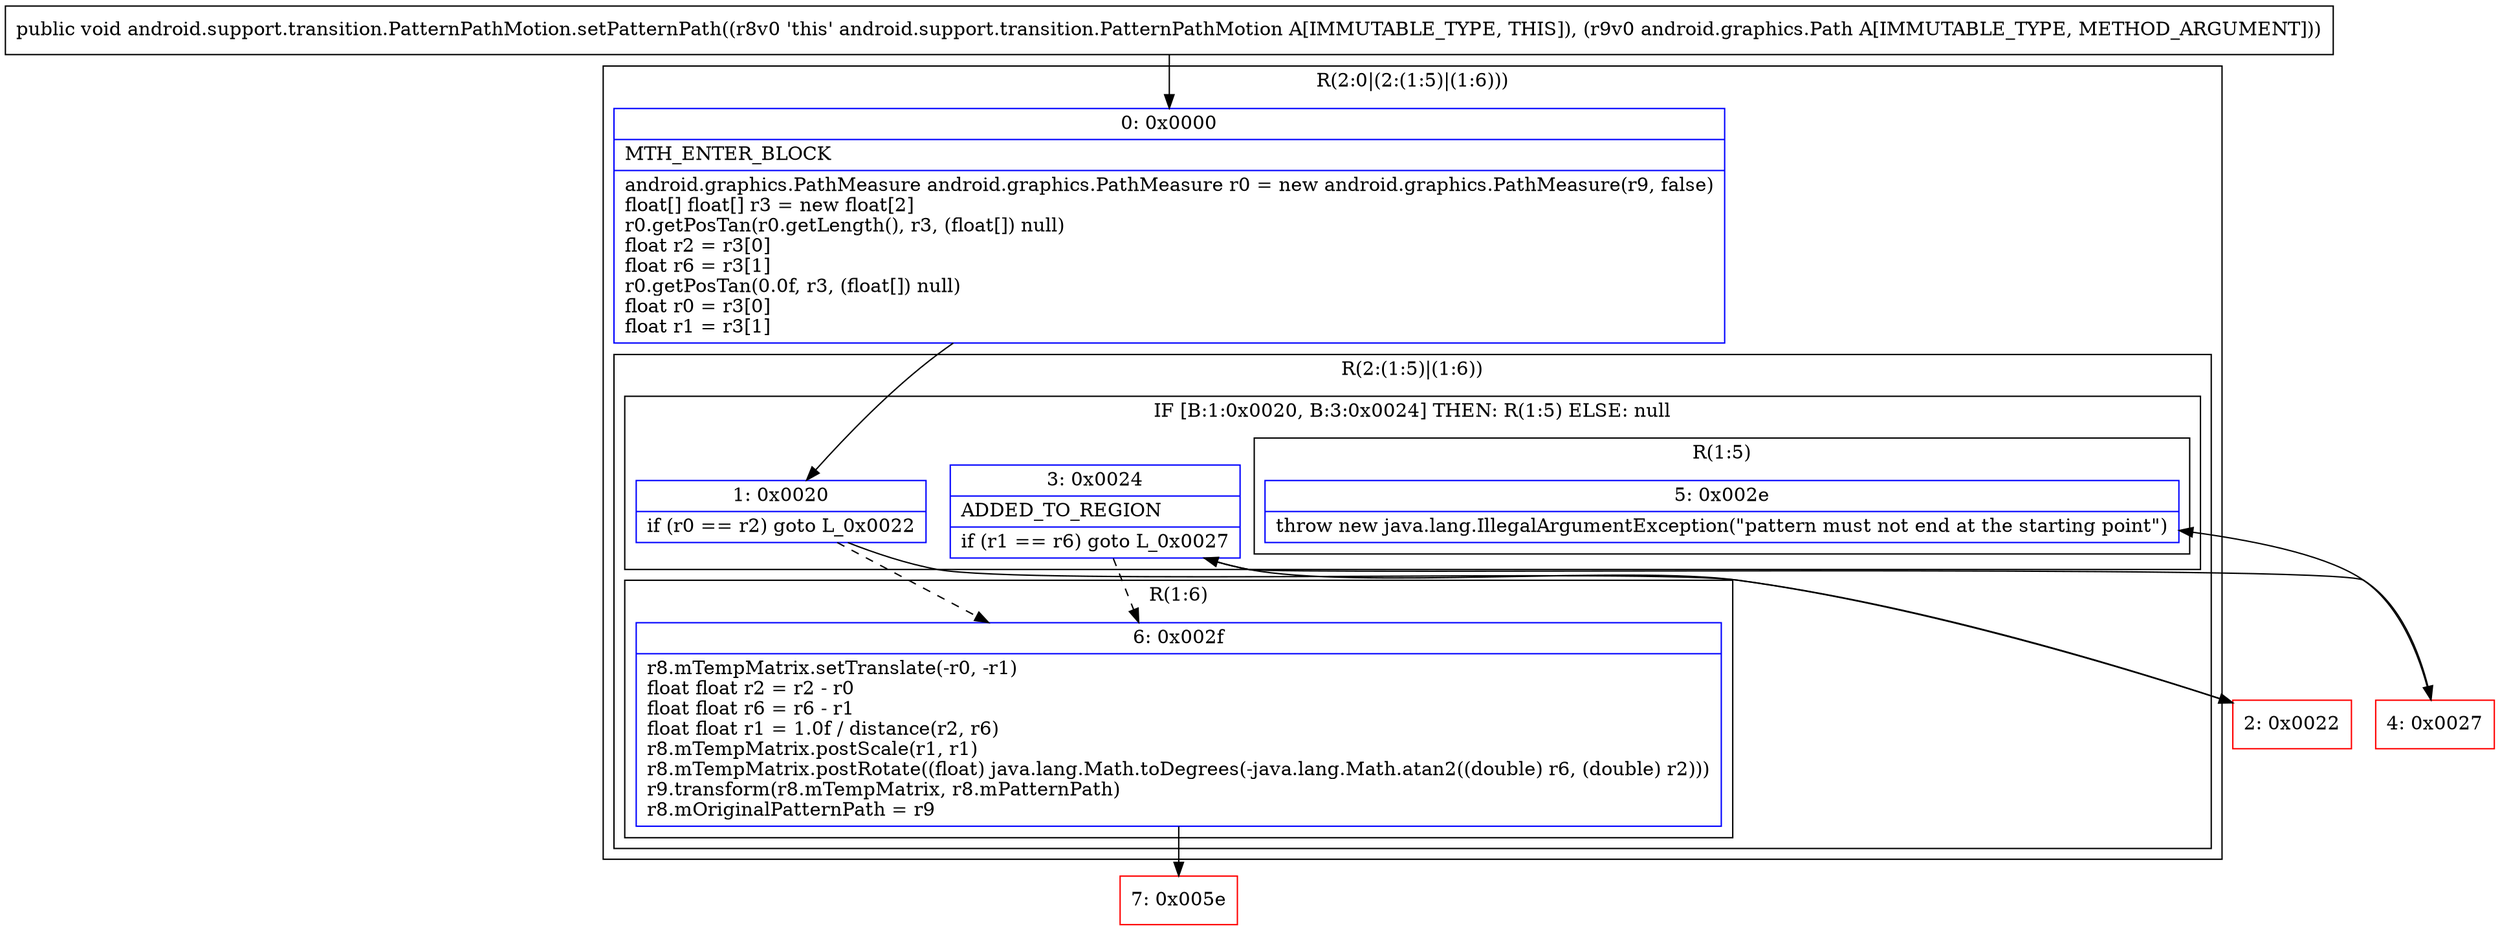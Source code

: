digraph "CFG forandroid.support.transition.PatternPathMotion.setPatternPath(Landroid\/graphics\/Path;)V" {
subgraph cluster_Region_2082056726 {
label = "R(2:0|(2:(1:5)|(1:6)))";
node [shape=record,color=blue];
Node_0 [shape=record,label="{0\:\ 0x0000|MTH_ENTER_BLOCK\l|android.graphics.PathMeasure android.graphics.PathMeasure r0 = new android.graphics.PathMeasure(r9, false)\lfloat[] float[] r3 = new float[2]\lr0.getPosTan(r0.getLength(), r3, (float[]) null)\lfloat r2 = r3[0]\lfloat r6 = r3[1]\lr0.getPosTan(0.0f, r3, (float[]) null)\lfloat r0 = r3[0]\lfloat r1 = r3[1]\l}"];
subgraph cluster_Region_1622800827 {
label = "R(2:(1:5)|(1:6))";
node [shape=record,color=blue];
subgraph cluster_IfRegion_376902368 {
label = "IF [B:1:0x0020, B:3:0x0024] THEN: R(1:5) ELSE: null";
node [shape=record,color=blue];
Node_1 [shape=record,label="{1\:\ 0x0020|if (r0 == r2) goto L_0x0022\l}"];
Node_3 [shape=record,label="{3\:\ 0x0024|ADDED_TO_REGION\l|if (r1 == r6) goto L_0x0027\l}"];
subgraph cluster_Region_836205070 {
label = "R(1:5)";
node [shape=record,color=blue];
Node_5 [shape=record,label="{5\:\ 0x002e|throw new java.lang.IllegalArgumentException(\"pattern must not end at the starting point\")\l}"];
}
}
subgraph cluster_Region_897335159 {
label = "R(1:6)";
node [shape=record,color=blue];
Node_6 [shape=record,label="{6\:\ 0x002f|r8.mTempMatrix.setTranslate(\-r0, \-r1)\lfloat float r2 = r2 \- r0\lfloat float r6 = r6 \- r1\lfloat float r1 = 1.0f \/ distance(r2, r6)\lr8.mTempMatrix.postScale(r1, r1)\lr8.mTempMatrix.postRotate((float) java.lang.Math.toDegrees(\-java.lang.Math.atan2((double) r6, (double) r2)))\lr9.transform(r8.mTempMatrix, r8.mPatternPath)\lr8.mOriginalPatternPath = r9\l}"];
}
}
}
Node_2 [shape=record,color=red,label="{2\:\ 0x0022}"];
Node_4 [shape=record,color=red,label="{4\:\ 0x0027}"];
Node_7 [shape=record,color=red,label="{7\:\ 0x005e}"];
MethodNode[shape=record,label="{public void android.support.transition.PatternPathMotion.setPatternPath((r8v0 'this' android.support.transition.PatternPathMotion A[IMMUTABLE_TYPE, THIS]), (r9v0 android.graphics.Path A[IMMUTABLE_TYPE, METHOD_ARGUMENT])) }"];
MethodNode -> Node_0;
Node_0 -> Node_1;
Node_1 -> Node_2;
Node_1 -> Node_6[style=dashed];
Node_3 -> Node_4;
Node_3 -> Node_6[style=dashed];
Node_6 -> Node_7;
Node_2 -> Node_3;
Node_4 -> Node_5;
}

